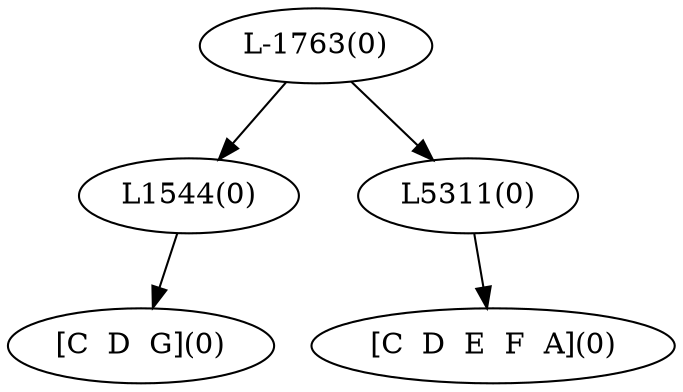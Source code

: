 digraph sample{
"L1544(0)"->"[C  D  G](0)"
"L5311(0)"->"[C  D  E  F  A](0)"
"L-1763(0)"->"L1544(0)"
"L-1763(0)"->"L5311(0)"
{rank = min; "L-1763(0)"}
{rank = same; "L1544(0)"; "L5311(0)";}
{rank = max; "[C  D  E  F  A](0)"; "[C  D  G](0)";}
}